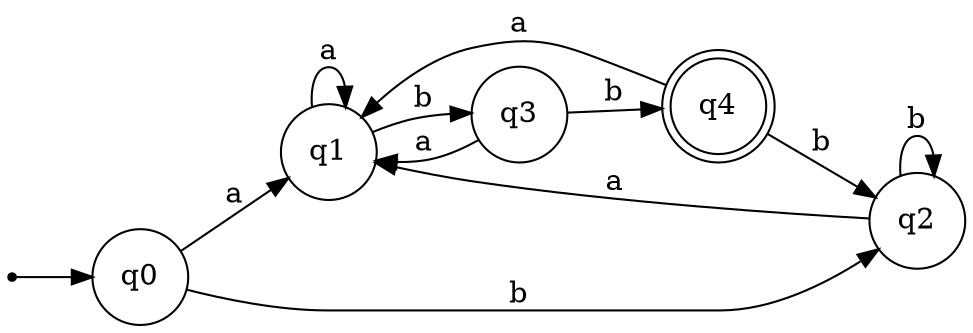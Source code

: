 digraph Automaton {
rankdir=LR;
__start__ [shape=point];
q0 [shape=circle];
q1 [shape=circle];
q2 [shape=circle];
q3 [shape=circle];
q4 [shape=doublecircle];
__start__ -> q0;
q0 -> q1 [label="a"]; 
q0 -> q2 [label="b"]; 
q1 -> q1 [label="a"]; 
q1 -> q3 [label="b"]; 
q2 -> q1 [label="a"]; 
q2 -> q2 [label="b"]; 
q3 -> q1 [label="a"]; 
q3 -> q4 [label="b"]; 
q4 -> q1 [label="a"]; 
q4 -> q2 [label="b"]; 
}